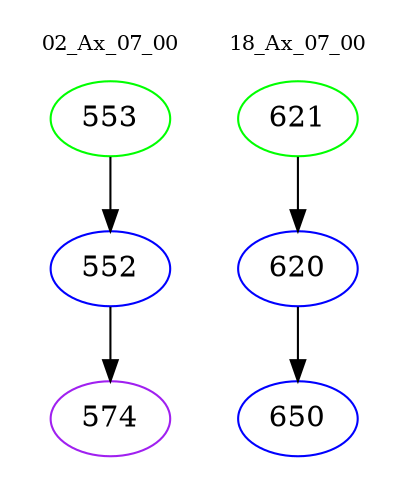 digraph{
subgraph cluster_0 {
color = white
label = "02_Ax_07_00";
fontsize=10;
T0_553 [label="553", color="green"]
T0_553 -> T0_552 [color="black"]
T0_552 [label="552", color="blue"]
T0_552 -> T0_574 [color="black"]
T0_574 [label="574", color="purple"]
}
subgraph cluster_1 {
color = white
label = "18_Ax_07_00";
fontsize=10;
T1_621 [label="621", color="green"]
T1_621 -> T1_620 [color="black"]
T1_620 [label="620", color="blue"]
T1_620 -> T1_650 [color="black"]
T1_650 [label="650", color="blue"]
}
}
